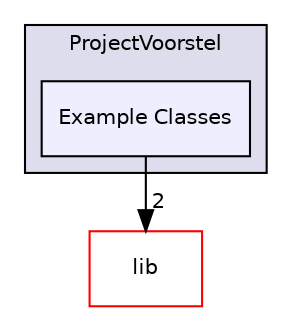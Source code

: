 digraph "Administration/ProjectVoorstel/Example Classes" {
  compound=true
  node [ fontsize="10", fontname="Helvetica"];
  edge [ labelfontsize="10", labelfontname="Helvetica"];
  subgraph clusterdir_0b0c656c242ebea6f0ad5bc76ebc3519 {
    graph [ bgcolor="#ddddee", pencolor="black", label="ProjectVoorstel" fontname="Helvetica", fontsize="10", URL="dir_0b0c656c242ebea6f0ad5bc76ebc3519.html"]
  dir_03472e97316ccfe794bdbd36507a73c6 [shape=box, label="Example Classes", style="filled", fillcolor="#eeeeff", pencolor="black", URL="dir_03472e97316ccfe794bdbd36507a73c6.html"];
  }
  dir_97aefd0d527b934f1d99a682da8fe6a9 [shape=box label="lib" fillcolor="white" style="filled" color="red" URL="dir_97aefd0d527b934f1d99a682da8fe6a9.html"];
  dir_03472e97316ccfe794bdbd36507a73c6->dir_97aefd0d527b934f1d99a682da8fe6a9 [headlabel="2", labeldistance=1.5 headhref="dir_000002_000004.html"];
}
